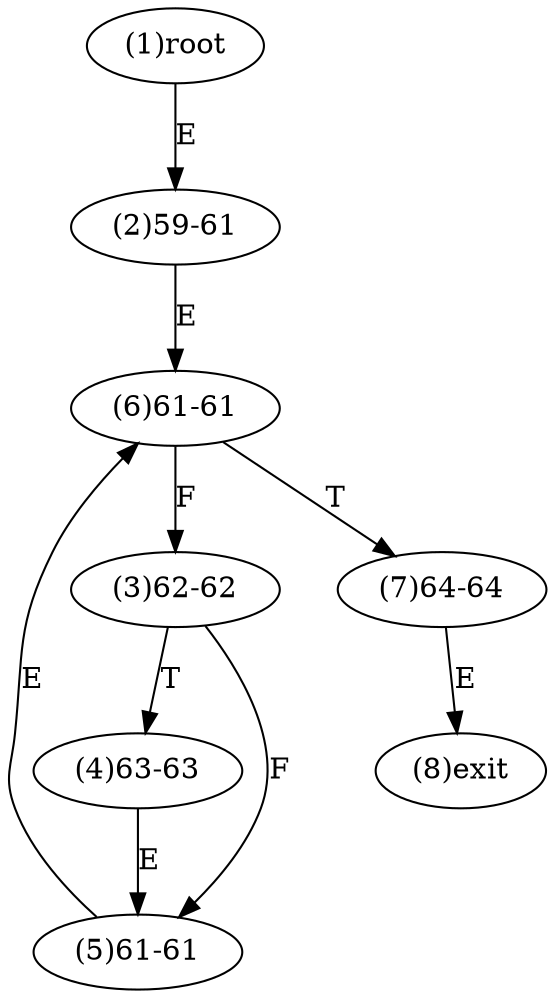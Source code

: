 digraph "" { 
1[ label="(1)root"];
2[ label="(2)59-61"];
3[ label="(3)62-62"];
4[ label="(4)63-63"];
5[ label="(5)61-61"];
6[ label="(6)61-61"];
7[ label="(7)64-64"];
8[ label="(8)exit"];
1->2[ label="E"];
2->6[ label="E"];
3->5[ label="F"];
3->4[ label="T"];
4->5[ label="E"];
5->6[ label="E"];
6->3[ label="F"];
6->7[ label="T"];
7->8[ label="E"];
}